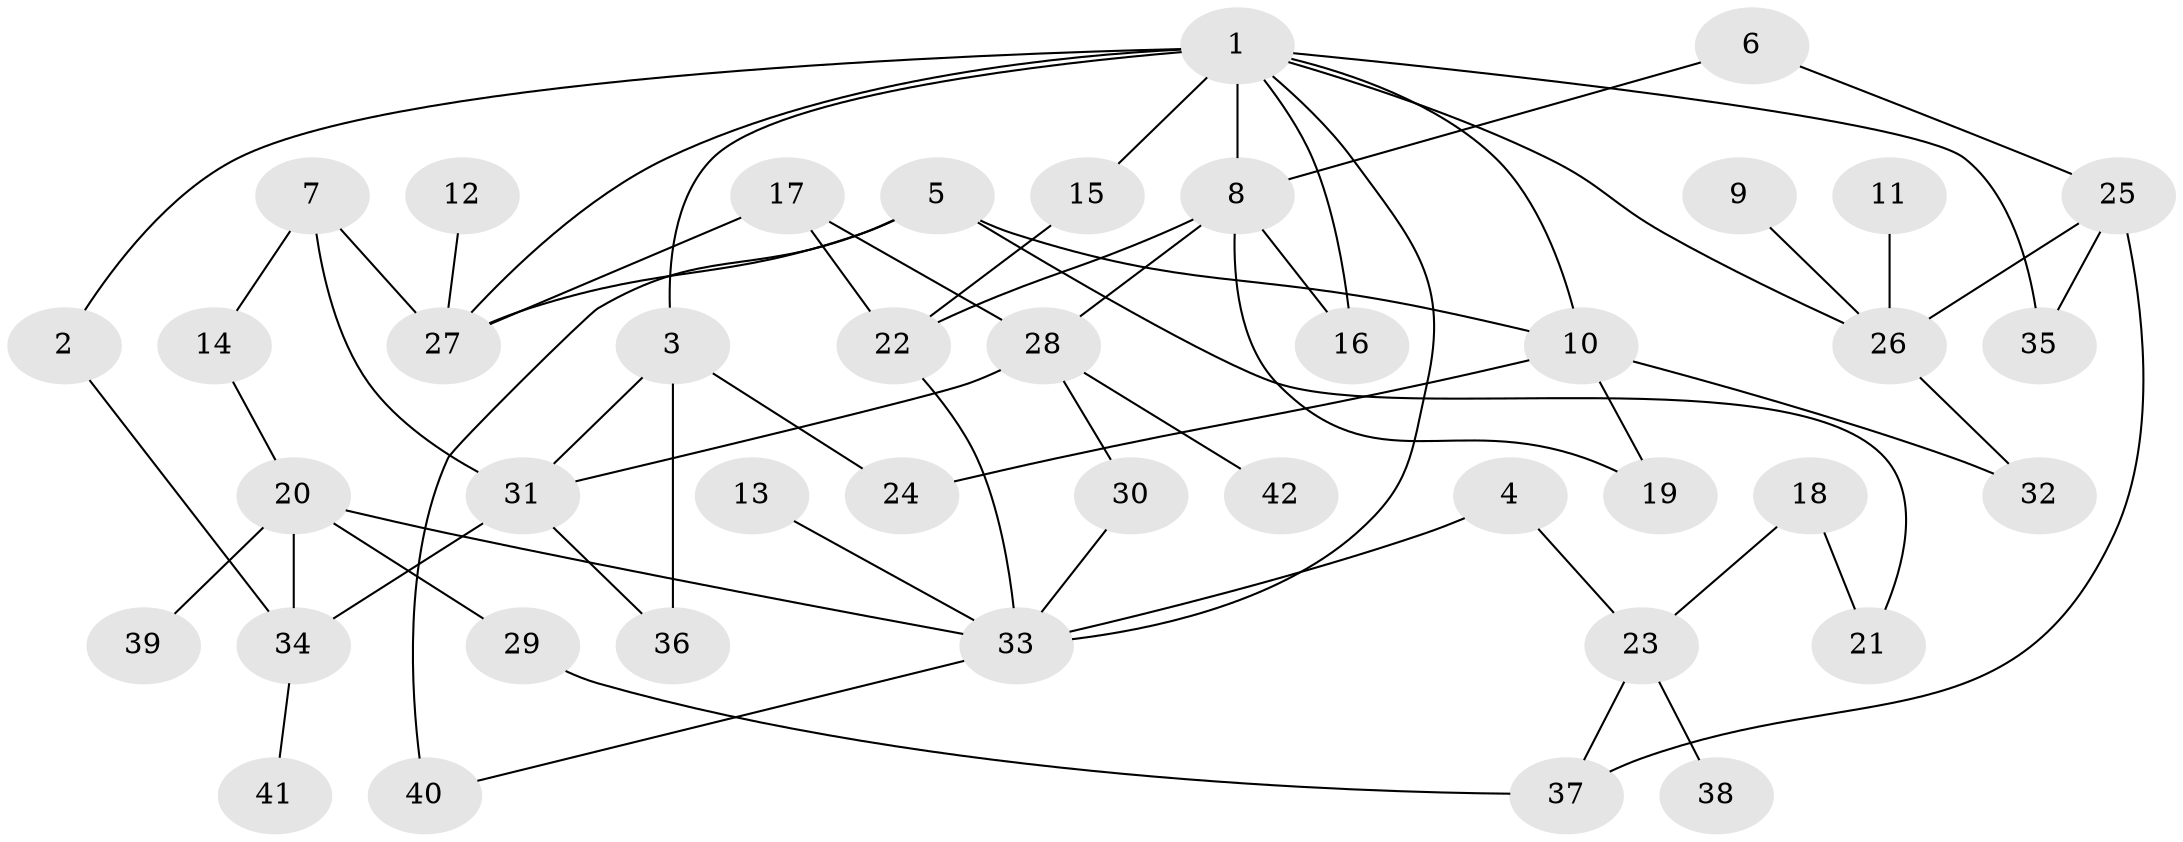 // original degree distribution, {5: 0.060240963855421686, 6: 0.03614457831325301, 4: 0.08433734939759036, 2: 0.37349397590361444, 7: 0.024096385542168676, 3: 0.20481927710843373, 1: 0.21686746987951808}
// Generated by graph-tools (version 1.1) at 2025/46/03/06/25 01:46:56]
// undirected, 42 vertices, 63 edges
graph export_dot {
graph [start="1"]
  node [color=gray90,style=filled];
  1;
  2;
  3;
  4;
  5;
  6;
  7;
  8;
  9;
  10;
  11;
  12;
  13;
  14;
  15;
  16;
  17;
  18;
  19;
  20;
  21;
  22;
  23;
  24;
  25;
  26;
  27;
  28;
  29;
  30;
  31;
  32;
  33;
  34;
  35;
  36;
  37;
  38;
  39;
  40;
  41;
  42;
  1 -- 2 [weight=1.0];
  1 -- 3 [weight=2.0];
  1 -- 8 [weight=1.0];
  1 -- 10 [weight=1.0];
  1 -- 15 [weight=1.0];
  1 -- 16 [weight=1.0];
  1 -- 26 [weight=1.0];
  1 -- 27 [weight=1.0];
  1 -- 33 [weight=1.0];
  1 -- 35 [weight=1.0];
  2 -- 34 [weight=1.0];
  3 -- 24 [weight=1.0];
  3 -- 31 [weight=1.0];
  3 -- 36 [weight=1.0];
  4 -- 23 [weight=1.0];
  4 -- 33 [weight=1.0];
  5 -- 10 [weight=1.0];
  5 -- 21 [weight=1.0];
  5 -- 27 [weight=1.0];
  5 -- 40 [weight=2.0];
  6 -- 8 [weight=1.0];
  6 -- 25 [weight=1.0];
  7 -- 14 [weight=1.0];
  7 -- 27 [weight=1.0];
  7 -- 31 [weight=1.0];
  8 -- 16 [weight=1.0];
  8 -- 19 [weight=1.0];
  8 -- 22 [weight=1.0];
  8 -- 28 [weight=1.0];
  9 -- 26 [weight=1.0];
  10 -- 19 [weight=1.0];
  10 -- 24 [weight=1.0];
  10 -- 32 [weight=1.0];
  11 -- 26 [weight=1.0];
  12 -- 27 [weight=1.0];
  13 -- 33 [weight=1.0];
  14 -- 20 [weight=1.0];
  15 -- 22 [weight=1.0];
  17 -- 22 [weight=1.0];
  17 -- 27 [weight=1.0];
  17 -- 28 [weight=1.0];
  18 -- 21 [weight=1.0];
  18 -- 23 [weight=1.0];
  20 -- 29 [weight=2.0];
  20 -- 33 [weight=1.0];
  20 -- 34 [weight=1.0];
  20 -- 39 [weight=1.0];
  22 -- 33 [weight=1.0];
  23 -- 37 [weight=1.0];
  23 -- 38 [weight=1.0];
  25 -- 26 [weight=1.0];
  25 -- 35 [weight=1.0];
  25 -- 37 [weight=1.0];
  26 -- 32 [weight=2.0];
  28 -- 30 [weight=1.0];
  28 -- 31 [weight=1.0];
  28 -- 42 [weight=1.0];
  29 -- 37 [weight=1.0];
  30 -- 33 [weight=1.0];
  31 -- 34 [weight=1.0];
  31 -- 36 [weight=1.0];
  33 -- 40 [weight=1.0];
  34 -- 41 [weight=1.0];
}
